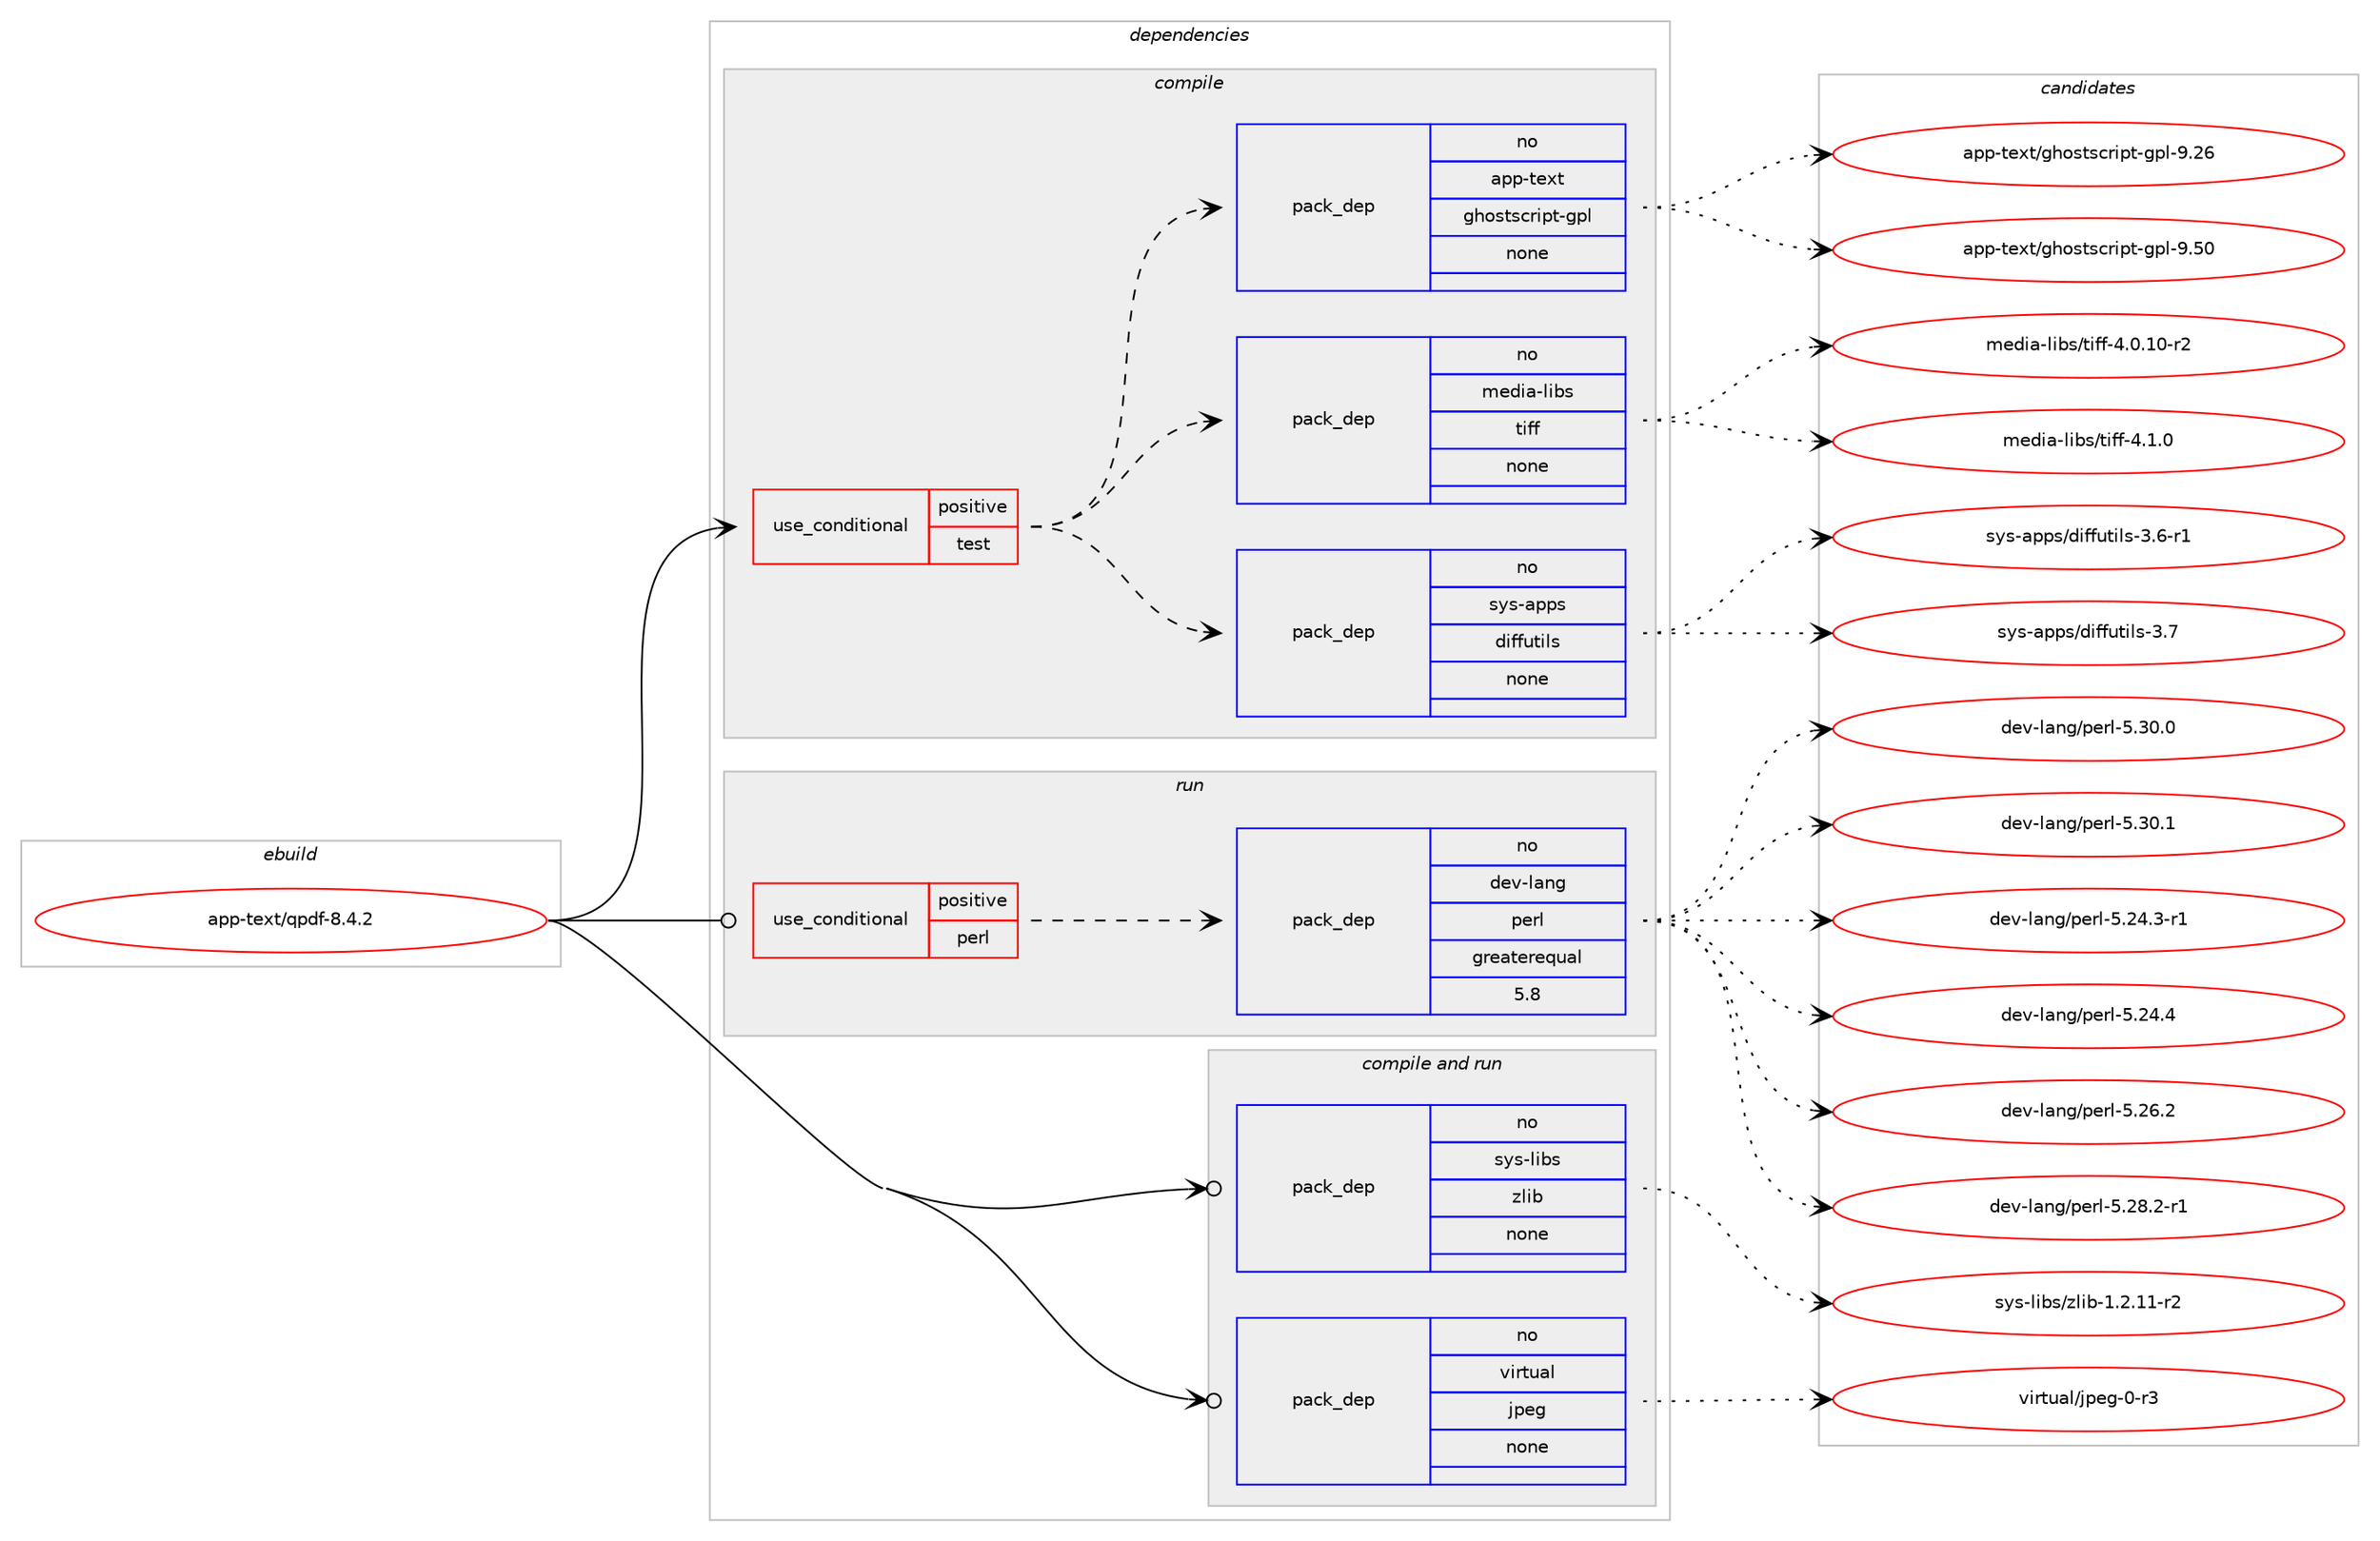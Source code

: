 digraph prolog {

# *************
# Graph options
# *************

newrank=true;
concentrate=true;
compound=true;
graph [rankdir=LR,fontname=Helvetica,fontsize=10,ranksep=1.5];#, ranksep=2.5, nodesep=0.2];
edge  [arrowhead=vee];
node  [fontname=Helvetica,fontsize=10];

# **********
# The ebuild
# **********

subgraph cluster_leftcol {
color=gray;
rank=same;
label=<<i>ebuild</i>>;
id [label="app-text/qpdf-8.4.2", color=red, width=4, href="../app-text/qpdf-8.4.2.svg"];
}

# ****************
# The dependencies
# ****************

subgraph cluster_midcol {
color=gray;
label=<<i>dependencies</i>>;
subgraph cluster_compile {
fillcolor="#eeeeee";
style=filled;
label=<<i>compile</i>>;
subgraph cond121799 {
dependency511655 [label=<<TABLE BORDER="0" CELLBORDER="1" CELLSPACING="0" CELLPADDING="4"><TR><TD ROWSPAN="3" CELLPADDING="10">use_conditional</TD></TR><TR><TD>positive</TD></TR><TR><TD>test</TD></TR></TABLE>>, shape=none, color=red];
subgraph pack380587 {
dependency511656 [label=<<TABLE BORDER="0" CELLBORDER="1" CELLSPACING="0" CELLPADDING="4" WIDTH="220"><TR><TD ROWSPAN="6" CELLPADDING="30">pack_dep</TD></TR><TR><TD WIDTH="110">no</TD></TR><TR><TD>sys-apps</TD></TR><TR><TD>diffutils</TD></TR><TR><TD>none</TD></TR><TR><TD></TD></TR></TABLE>>, shape=none, color=blue];
}
dependency511655:e -> dependency511656:w [weight=20,style="dashed",arrowhead="vee"];
subgraph pack380588 {
dependency511657 [label=<<TABLE BORDER="0" CELLBORDER="1" CELLSPACING="0" CELLPADDING="4" WIDTH="220"><TR><TD ROWSPAN="6" CELLPADDING="30">pack_dep</TD></TR><TR><TD WIDTH="110">no</TD></TR><TR><TD>media-libs</TD></TR><TR><TD>tiff</TD></TR><TR><TD>none</TD></TR><TR><TD></TD></TR></TABLE>>, shape=none, color=blue];
}
dependency511655:e -> dependency511657:w [weight=20,style="dashed",arrowhead="vee"];
subgraph pack380589 {
dependency511658 [label=<<TABLE BORDER="0" CELLBORDER="1" CELLSPACING="0" CELLPADDING="4" WIDTH="220"><TR><TD ROWSPAN="6" CELLPADDING="30">pack_dep</TD></TR><TR><TD WIDTH="110">no</TD></TR><TR><TD>app-text</TD></TR><TR><TD>ghostscript-gpl</TD></TR><TR><TD>none</TD></TR><TR><TD></TD></TR></TABLE>>, shape=none, color=blue];
}
dependency511655:e -> dependency511658:w [weight=20,style="dashed",arrowhead="vee"];
}
id:e -> dependency511655:w [weight=20,style="solid",arrowhead="vee"];
}
subgraph cluster_compileandrun {
fillcolor="#eeeeee";
style=filled;
label=<<i>compile and run</i>>;
subgraph pack380590 {
dependency511659 [label=<<TABLE BORDER="0" CELLBORDER="1" CELLSPACING="0" CELLPADDING="4" WIDTH="220"><TR><TD ROWSPAN="6" CELLPADDING="30">pack_dep</TD></TR><TR><TD WIDTH="110">no</TD></TR><TR><TD>sys-libs</TD></TR><TR><TD>zlib</TD></TR><TR><TD>none</TD></TR><TR><TD></TD></TR></TABLE>>, shape=none, color=blue];
}
id:e -> dependency511659:w [weight=20,style="solid",arrowhead="odotvee"];
subgraph pack380591 {
dependency511660 [label=<<TABLE BORDER="0" CELLBORDER="1" CELLSPACING="0" CELLPADDING="4" WIDTH="220"><TR><TD ROWSPAN="6" CELLPADDING="30">pack_dep</TD></TR><TR><TD WIDTH="110">no</TD></TR><TR><TD>virtual</TD></TR><TR><TD>jpeg</TD></TR><TR><TD>none</TD></TR><TR><TD></TD></TR></TABLE>>, shape=none, color=blue];
}
id:e -> dependency511660:w [weight=20,style="solid",arrowhead="odotvee"];
}
subgraph cluster_run {
fillcolor="#eeeeee";
style=filled;
label=<<i>run</i>>;
subgraph cond121800 {
dependency511661 [label=<<TABLE BORDER="0" CELLBORDER="1" CELLSPACING="0" CELLPADDING="4"><TR><TD ROWSPAN="3" CELLPADDING="10">use_conditional</TD></TR><TR><TD>positive</TD></TR><TR><TD>perl</TD></TR></TABLE>>, shape=none, color=red];
subgraph pack380592 {
dependency511662 [label=<<TABLE BORDER="0" CELLBORDER="1" CELLSPACING="0" CELLPADDING="4" WIDTH="220"><TR><TD ROWSPAN="6" CELLPADDING="30">pack_dep</TD></TR><TR><TD WIDTH="110">no</TD></TR><TR><TD>dev-lang</TD></TR><TR><TD>perl</TD></TR><TR><TD>greaterequal</TD></TR><TR><TD>5.8</TD></TR></TABLE>>, shape=none, color=blue];
}
dependency511661:e -> dependency511662:w [weight=20,style="dashed",arrowhead="vee"];
}
id:e -> dependency511661:w [weight=20,style="solid",arrowhead="odot"];
}
}

# **************
# The candidates
# **************

subgraph cluster_choices {
rank=same;
color=gray;
label=<<i>candidates</i>>;

subgraph choice380587 {
color=black;
nodesep=1;
choice115121115459711211211547100105102102117116105108115455146544511449 [label="sys-apps/diffutils-3.6-r1", color=red, width=4,href="../sys-apps/diffutils-3.6-r1.svg"];
choice11512111545971121121154710010510210211711610510811545514655 [label="sys-apps/diffutils-3.7", color=red, width=4,href="../sys-apps/diffutils-3.7.svg"];
dependency511656:e -> choice115121115459711211211547100105102102117116105108115455146544511449:w [style=dotted,weight="100"];
dependency511656:e -> choice11512111545971121121154710010510210211711610510811545514655:w [style=dotted,weight="100"];
}
subgraph choice380588 {
color=black;
nodesep=1;
choice10910110010597451081059811547116105102102455246484649484511450 [label="media-libs/tiff-4.0.10-r2", color=red, width=4,href="../media-libs/tiff-4.0.10-r2.svg"];
choice10910110010597451081059811547116105102102455246494648 [label="media-libs/tiff-4.1.0", color=red, width=4,href="../media-libs/tiff-4.1.0.svg"];
dependency511657:e -> choice10910110010597451081059811547116105102102455246484649484511450:w [style=dotted,weight="100"];
dependency511657:e -> choice10910110010597451081059811547116105102102455246494648:w [style=dotted,weight="100"];
}
subgraph choice380589 {
color=black;
nodesep=1;
choice97112112451161011201164710310411111511611599114105112116451031121084557465054 [label="app-text/ghostscript-gpl-9.26", color=red, width=4,href="../app-text/ghostscript-gpl-9.26.svg"];
choice97112112451161011201164710310411111511611599114105112116451031121084557465348 [label="app-text/ghostscript-gpl-9.50", color=red, width=4,href="../app-text/ghostscript-gpl-9.50.svg"];
dependency511658:e -> choice97112112451161011201164710310411111511611599114105112116451031121084557465054:w [style=dotted,weight="100"];
dependency511658:e -> choice97112112451161011201164710310411111511611599114105112116451031121084557465348:w [style=dotted,weight="100"];
}
subgraph choice380590 {
color=black;
nodesep=1;
choice11512111545108105981154712210810598454946504649494511450 [label="sys-libs/zlib-1.2.11-r2", color=red, width=4,href="../sys-libs/zlib-1.2.11-r2.svg"];
dependency511659:e -> choice11512111545108105981154712210810598454946504649494511450:w [style=dotted,weight="100"];
}
subgraph choice380591 {
color=black;
nodesep=1;
choice118105114116117971084710611210110345484511451 [label="virtual/jpeg-0-r3", color=red, width=4,href="../virtual/jpeg-0-r3.svg"];
dependency511660:e -> choice118105114116117971084710611210110345484511451:w [style=dotted,weight="100"];
}
subgraph choice380592 {
color=black;
nodesep=1;
choice100101118451089711010347112101114108455346505246514511449 [label="dev-lang/perl-5.24.3-r1", color=red, width=4,href="../dev-lang/perl-5.24.3-r1.svg"];
choice10010111845108971101034711210111410845534650524652 [label="dev-lang/perl-5.24.4", color=red, width=4,href="../dev-lang/perl-5.24.4.svg"];
choice10010111845108971101034711210111410845534650544650 [label="dev-lang/perl-5.26.2", color=red, width=4,href="../dev-lang/perl-5.26.2.svg"];
choice100101118451089711010347112101114108455346505646504511449 [label="dev-lang/perl-5.28.2-r1", color=red, width=4,href="../dev-lang/perl-5.28.2-r1.svg"];
choice10010111845108971101034711210111410845534651484648 [label="dev-lang/perl-5.30.0", color=red, width=4,href="../dev-lang/perl-5.30.0.svg"];
choice10010111845108971101034711210111410845534651484649 [label="dev-lang/perl-5.30.1", color=red, width=4,href="../dev-lang/perl-5.30.1.svg"];
dependency511662:e -> choice100101118451089711010347112101114108455346505246514511449:w [style=dotted,weight="100"];
dependency511662:e -> choice10010111845108971101034711210111410845534650524652:w [style=dotted,weight="100"];
dependency511662:e -> choice10010111845108971101034711210111410845534650544650:w [style=dotted,weight="100"];
dependency511662:e -> choice100101118451089711010347112101114108455346505646504511449:w [style=dotted,weight="100"];
dependency511662:e -> choice10010111845108971101034711210111410845534651484648:w [style=dotted,weight="100"];
dependency511662:e -> choice10010111845108971101034711210111410845534651484649:w [style=dotted,weight="100"];
}
}

}
